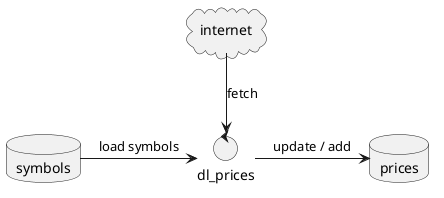 @startuml Price Download

database symbols
control dl_prices as function
cloud internet
database prices

internet --> function : fetch
symbols -> function : load symbols
function -> [prices] : update / add

@enduml

